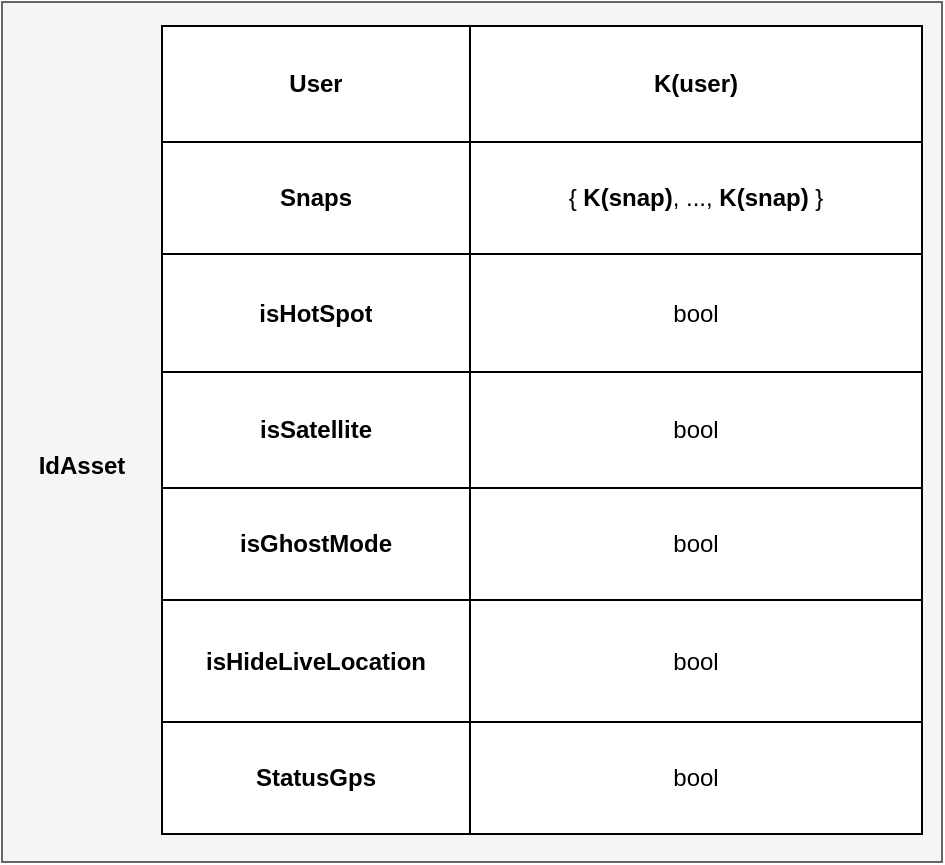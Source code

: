 <mxfile version="22.0.8" type="github">
  <diagram name="Page-1" id="NSEVCT-KlcVan4K2TIxu">
    <mxGraphModel dx="954" dy="480" grid="1" gridSize="10" guides="1" tooltips="1" connect="1" arrows="1" fold="1" page="1" pageScale="1" pageWidth="1169" pageHeight="827" math="0" shadow="0">
      <root>
        <mxCell id="0" />
        <mxCell id="1" parent="0" />
        <mxCell id="NczhQqMUhUctfnEddbFB-1" value="" style="rounded=0;whiteSpace=wrap;html=1;fillColor=#f5f5f5;fontColor=#333333;strokeColor=#666666;" parent="1" vertex="1">
          <mxGeometry x="310" y="110" width="470" height="430" as="geometry" />
        </mxCell>
        <mxCell id="NczhQqMUhUctfnEddbFB-2" value="&lt;b&gt;IdAsset&lt;/b&gt;" style="text;html=1;strokeColor=none;fillColor=none;align=center;verticalAlign=middle;whiteSpace=wrap;rounded=0;" parent="1" vertex="1">
          <mxGeometry x="320" y="327" width="60" height="30" as="geometry" />
        </mxCell>
        <mxCell id="NczhQqMUhUctfnEddbFB-16" value="" style="shape=table;startSize=0;container=1;collapsible=0;childLayout=tableLayout;" parent="1" vertex="1">
          <mxGeometry x="390" y="122" width="380" height="404" as="geometry" />
        </mxCell>
        <mxCell id="NczhQqMUhUctfnEddbFB-17" value="" style="shape=tableRow;horizontal=0;startSize=0;swimlaneHead=0;swimlaneBody=0;strokeColor=inherit;top=0;left=0;bottom=0;right=0;collapsible=0;dropTarget=0;fillColor=none;points=[[0,0.5],[1,0.5]];portConstraint=eastwest;" parent="NczhQqMUhUctfnEddbFB-16" vertex="1">
          <mxGeometry width="380" height="58" as="geometry" />
        </mxCell>
        <mxCell id="NczhQqMUhUctfnEddbFB-18" value="&lt;b&gt;User&lt;/b&gt;" style="shape=partialRectangle;html=1;whiteSpace=wrap;connectable=0;strokeColor=inherit;overflow=hidden;fillColor=none;top=0;left=0;bottom=0;right=0;pointerEvents=1;" parent="NczhQqMUhUctfnEddbFB-17" vertex="1">
          <mxGeometry width="154" height="58" as="geometry">
            <mxRectangle width="154" height="58" as="alternateBounds" />
          </mxGeometry>
        </mxCell>
        <mxCell id="NczhQqMUhUctfnEddbFB-19" value="&lt;b&gt;K(user) &lt;/b&gt;" style="shape=partialRectangle;html=1;whiteSpace=wrap;connectable=0;strokeColor=inherit;overflow=hidden;fillColor=none;top=0;left=0;bottom=0;right=0;pointerEvents=1;" parent="NczhQqMUhUctfnEddbFB-17" vertex="1">
          <mxGeometry x="154" width="226" height="58" as="geometry">
            <mxRectangle width="226" height="58" as="alternateBounds" />
          </mxGeometry>
        </mxCell>
        <mxCell id="NczhQqMUhUctfnEddbFB-20" value="" style="shape=tableRow;horizontal=0;startSize=0;swimlaneHead=0;swimlaneBody=0;strokeColor=inherit;top=0;left=0;bottom=0;right=0;collapsible=0;dropTarget=0;fillColor=none;points=[[0,0.5],[1,0.5]];portConstraint=eastwest;" parent="NczhQqMUhUctfnEddbFB-16" vertex="1">
          <mxGeometry y="58" width="380" height="56" as="geometry" />
        </mxCell>
        <mxCell id="NczhQqMUhUctfnEddbFB-21" value="&lt;b&gt;Snaps&lt;/b&gt;" style="shape=partialRectangle;html=1;whiteSpace=wrap;connectable=0;strokeColor=inherit;overflow=hidden;fillColor=none;top=0;left=0;bottom=0;right=0;pointerEvents=1;" parent="NczhQqMUhUctfnEddbFB-20" vertex="1">
          <mxGeometry width="154" height="56" as="geometry">
            <mxRectangle width="154" height="56" as="alternateBounds" />
          </mxGeometry>
        </mxCell>
        <mxCell id="NczhQqMUhUctfnEddbFB-22" value="{&lt;b&gt; K(snap)&lt;/b&gt;, ..., &lt;b&gt;K(snap)&lt;/b&gt; }" style="shape=partialRectangle;html=1;whiteSpace=wrap;connectable=0;strokeColor=inherit;overflow=hidden;fillColor=none;top=0;left=0;bottom=0;right=0;pointerEvents=1;" parent="NczhQqMUhUctfnEddbFB-20" vertex="1">
          <mxGeometry x="154" width="226" height="56" as="geometry">
            <mxRectangle width="226" height="56" as="alternateBounds" />
          </mxGeometry>
        </mxCell>
        <mxCell id="NczhQqMUhUctfnEddbFB-23" value="" style="shape=tableRow;horizontal=0;startSize=0;swimlaneHead=0;swimlaneBody=0;strokeColor=inherit;top=0;left=0;bottom=0;right=0;collapsible=0;dropTarget=0;fillColor=none;points=[[0,0.5],[1,0.5]];portConstraint=eastwest;" parent="NczhQqMUhUctfnEddbFB-16" vertex="1">
          <mxGeometry y="114" width="380" height="59" as="geometry" />
        </mxCell>
        <mxCell id="NczhQqMUhUctfnEddbFB-24" value="&lt;b&gt;isHotSpot&lt;/b&gt;" style="shape=partialRectangle;html=1;whiteSpace=wrap;connectable=0;strokeColor=inherit;overflow=hidden;fillColor=none;top=0;left=0;bottom=0;right=0;pointerEvents=1;" parent="NczhQqMUhUctfnEddbFB-23" vertex="1">
          <mxGeometry width="154" height="59" as="geometry">
            <mxRectangle width="154" height="59" as="alternateBounds" />
          </mxGeometry>
        </mxCell>
        <mxCell id="NczhQqMUhUctfnEddbFB-25" value="bool" style="shape=partialRectangle;html=1;whiteSpace=wrap;connectable=0;strokeColor=inherit;overflow=hidden;fillColor=none;top=0;left=0;bottom=0;right=0;pointerEvents=1;" parent="NczhQqMUhUctfnEddbFB-23" vertex="1">
          <mxGeometry x="154" width="226" height="59" as="geometry">
            <mxRectangle width="226" height="59" as="alternateBounds" />
          </mxGeometry>
        </mxCell>
        <mxCell id="NczhQqMUhUctfnEddbFB-26" value="" style="shape=tableRow;horizontal=0;startSize=0;swimlaneHead=0;swimlaneBody=0;strokeColor=inherit;top=0;left=0;bottom=0;right=0;collapsible=0;dropTarget=0;fillColor=none;points=[[0,0.5],[1,0.5]];portConstraint=eastwest;" parent="NczhQqMUhUctfnEddbFB-16" vertex="1">
          <mxGeometry y="173" width="380" height="58" as="geometry" />
        </mxCell>
        <mxCell id="NczhQqMUhUctfnEddbFB-27" value="&lt;b&gt;isSatellite&lt;/b&gt;" style="shape=partialRectangle;html=1;whiteSpace=wrap;connectable=0;strokeColor=inherit;overflow=hidden;fillColor=none;top=0;left=0;bottom=0;right=0;pointerEvents=1;" parent="NczhQqMUhUctfnEddbFB-26" vertex="1">
          <mxGeometry width="154" height="58" as="geometry">
            <mxRectangle width="154" height="58" as="alternateBounds" />
          </mxGeometry>
        </mxCell>
        <mxCell id="NczhQqMUhUctfnEddbFB-28" value="bool" style="shape=partialRectangle;html=1;whiteSpace=wrap;connectable=0;strokeColor=inherit;overflow=hidden;fillColor=none;top=0;left=0;bottom=0;right=0;pointerEvents=1;" parent="NczhQqMUhUctfnEddbFB-26" vertex="1">
          <mxGeometry x="154" width="226" height="58" as="geometry">
            <mxRectangle width="226" height="58" as="alternateBounds" />
          </mxGeometry>
        </mxCell>
        <mxCell id="NczhQqMUhUctfnEddbFB-29" value="" style="shape=tableRow;horizontal=0;startSize=0;swimlaneHead=0;swimlaneBody=0;strokeColor=inherit;top=0;left=0;bottom=0;right=0;collapsible=0;dropTarget=0;fillColor=none;points=[[0,0.5],[1,0.5]];portConstraint=eastwest;" parent="NczhQqMUhUctfnEddbFB-16" vertex="1">
          <mxGeometry y="231" width="380" height="56" as="geometry" />
        </mxCell>
        <mxCell id="NczhQqMUhUctfnEddbFB-30" value="&lt;b&gt;isGhostMode&lt;/b&gt;" style="shape=partialRectangle;html=1;whiteSpace=wrap;connectable=0;strokeColor=inherit;overflow=hidden;fillColor=none;top=0;left=0;bottom=0;right=0;pointerEvents=1;" parent="NczhQqMUhUctfnEddbFB-29" vertex="1">
          <mxGeometry width="154" height="56" as="geometry">
            <mxRectangle width="154" height="56" as="alternateBounds" />
          </mxGeometry>
        </mxCell>
        <mxCell id="NczhQqMUhUctfnEddbFB-31" value="bool" style="shape=partialRectangle;html=1;whiteSpace=wrap;connectable=0;strokeColor=inherit;overflow=hidden;fillColor=none;top=0;left=0;bottom=0;right=0;pointerEvents=1;" parent="NczhQqMUhUctfnEddbFB-29" vertex="1">
          <mxGeometry x="154" width="226" height="56" as="geometry">
            <mxRectangle width="226" height="56" as="alternateBounds" />
          </mxGeometry>
        </mxCell>
        <mxCell id="NczhQqMUhUctfnEddbFB-32" value="" style="shape=tableRow;horizontal=0;startSize=0;swimlaneHead=0;swimlaneBody=0;strokeColor=inherit;top=0;left=0;bottom=0;right=0;collapsible=0;dropTarget=0;fillColor=none;points=[[0,0.5],[1,0.5]];portConstraint=eastwest;" parent="NczhQqMUhUctfnEddbFB-16" vertex="1">
          <mxGeometry y="287" width="380" height="61" as="geometry" />
        </mxCell>
        <mxCell id="NczhQqMUhUctfnEddbFB-33" value="&lt;b&gt;isHideLiveLocation&lt;/b&gt;" style="shape=partialRectangle;html=1;whiteSpace=wrap;connectable=0;strokeColor=inherit;overflow=hidden;fillColor=none;top=0;left=0;bottom=0;right=0;pointerEvents=1;" parent="NczhQqMUhUctfnEddbFB-32" vertex="1">
          <mxGeometry width="154" height="61" as="geometry">
            <mxRectangle width="154" height="61" as="alternateBounds" />
          </mxGeometry>
        </mxCell>
        <mxCell id="NczhQqMUhUctfnEddbFB-34" value="bool" style="shape=partialRectangle;html=1;whiteSpace=wrap;connectable=0;strokeColor=inherit;overflow=hidden;fillColor=none;top=0;left=0;bottom=0;right=0;pointerEvents=1;" parent="NczhQqMUhUctfnEddbFB-32" vertex="1">
          <mxGeometry x="154" width="226" height="61" as="geometry">
            <mxRectangle width="226" height="61" as="alternateBounds" />
          </mxGeometry>
        </mxCell>
        <mxCell id="rxMcZtcc7EQ-laUvSqI0-4" value="" style="shape=tableRow;horizontal=0;startSize=0;swimlaneHead=0;swimlaneBody=0;strokeColor=inherit;top=0;left=0;bottom=0;right=0;collapsible=0;dropTarget=0;fillColor=none;points=[[0,0.5],[1,0.5]];portConstraint=eastwest;" parent="NczhQqMUhUctfnEddbFB-16" vertex="1">
          <mxGeometry y="348" width="380" height="56" as="geometry" />
        </mxCell>
        <mxCell id="rxMcZtcc7EQ-laUvSqI0-5" value="&lt;b&gt;StatusGps&lt;/b&gt;" style="shape=partialRectangle;html=1;whiteSpace=wrap;connectable=0;strokeColor=inherit;overflow=hidden;fillColor=none;top=0;left=0;bottom=0;right=0;pointerEvents=1;" parent="rxMcZtcc7EQ-laUvSqI0-4" vertex="1">
          <mxGeometry width="154" height="56" as="geometry">
            <mxRectangle width="154" height="56" as="alternateBounds" />
          </mxGeometry>
        </mxCell>
        <mxCell id="rxMcZtcc7EQ-laUvSqI0-6" value="bool" style="shape=partialRectangle;html=1;whiteSpace=wrap;connectable=0;strokeColor=inherit;overflow=hidden;fillColor=none;top=0;left=0;bottom=0;right=0;pointerEvents=1;" parent="rxMcZtcc7EQ-laUvSqI0-4" vertex="1">
          <mxGeometry x="154" width="226" height="56" as="geometry">
            <mxRectangle width="226" height="56" as="alternateBounds" />
          </mxGeometry>
        </mxCell>
      </root>
    </mxGraphModel>
  </diagram>
</mxfile>
